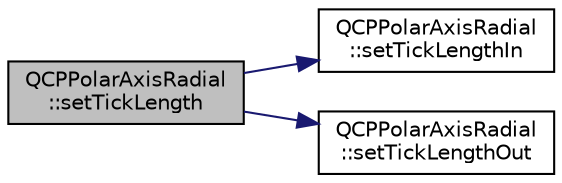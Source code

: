 digraph "QCPPolarAxisRadial::setTickLength"
{
 // LATEX_PDF_SIZE
  edge [fontname="Helvetica",fontsize="10",labelfontname="Helvetica",labelfontsize="10"];
  node [fontname="Helvetica",fontsize="10",shape=record];
  rankdir="LR";
  Node1 [label="QCPPolarAxisRadial\l::setTickLength",height=0.2,width=0.4,color="black", fillcolor="grey75", style="filled", fontcolor="black",tooltip=" "];
  Node1 -> Node2 [color="midnightblue",fontsize="10",style="solid",fontname="Helvetica"];
  Node2 [label="QCPPolarAxisRadial\l::setTickLengthIn",height=0.2,width=0.4,color="black", fillcolor="white", style="filled",URL="$classQCPPolarAxisRadial.html#a460a91f274b511b8c0b3678dc621aa0d",tooltip=" "];
  Node1 -> Node3 [color="midnightblue",fontsize="10",style="solid",fontname="Helvetica"];
  Node3 [label="QCPPolarAxisRadial\l::setTickLengthOut",height=0.2,width=0.4,color="black", fillcolor="white", style="filled",URL="$classQCPPolarAxisRadial.html#ae12085bd8c5f8e828939cc5dd8a7bbbb",tooltip=" "];
}
